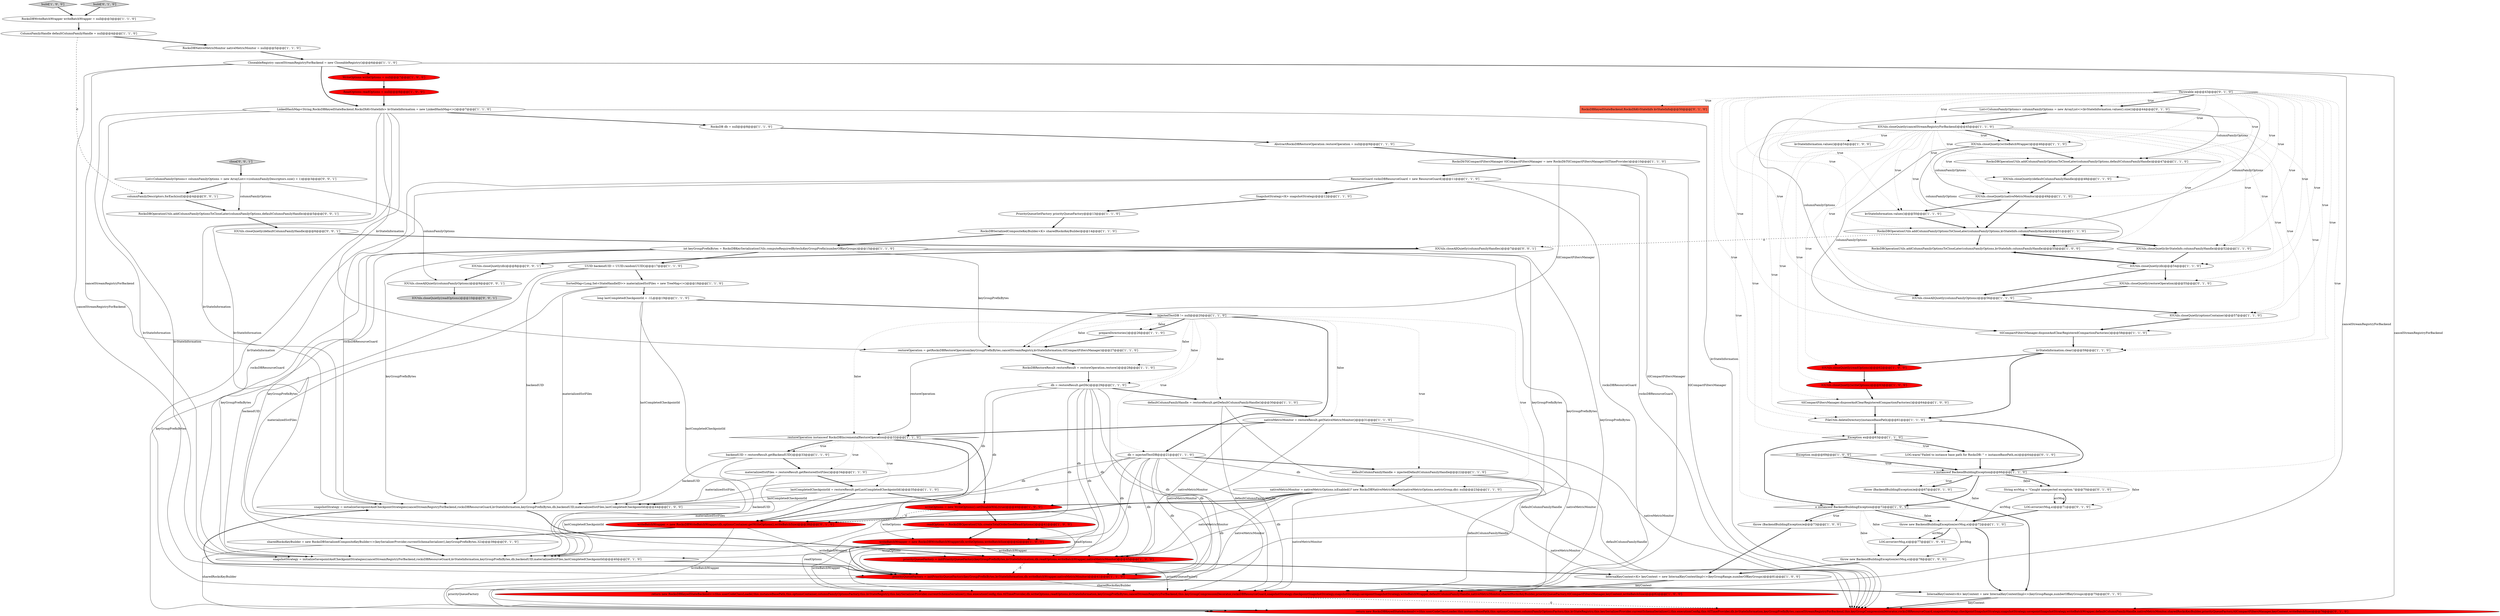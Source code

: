 digraph {
43 [style = filled, label = "SortedMap<Long,Set<StateHandleID>> materializedSstFiles = new TreeMap<>()@@@18@@@['1', '1', '0']", fillcolor = white, shape = ellipse image = "AAA0AAABBB1BBB"];
64 [style = filled, label = "prepareDirectories()@@@26@@@['1', '1', '0']", fillcolor = white, shape = ellipse image = "AAA0AAABBB1BBB"];
19 [style = filled, label = "Exception ex@@@63@@@['1', '1', '0']", fillcolor = white, shape = diamond image = "AAA0AAABBB1BBB"];
10 [style = filled, label = "priorityQueueFactory = initPriorityQueueFactory(keyGroupPrefixBytes,kvStateInformation,db,readOptions,writeBatchWrapper,nativeMetricMonitor)@@@45@@@['1', '0', '0']", fillcolor = red, shape = ellipse image = "AAA1AAABBB1BBB"];
27 [style = filled, label = "ColumnFamilyHandle defaultColumnFamilyHandle = null@@@4@@@['1', '1', '0']", fillcolor = white, shape = ellipse image = "AAA0AAABBB1BBB"];
47 [style = filled, label = "return new RocksDBKeyedStateBackend<>(this.userCodeClassLoader,this.instanceBasePath,this.optionsContainer,columnFamilyOptionsFactory,this.kvStateRegistry,this.keySerializerProvider.currentSchemaSerializer(),this.executionConfig,this.ttlTimeProvider,db,writeOptions,readOptions,kvStateInformation,keyGroupPrefixBytes,cancelStreamRegistryForBackend,this.keyGroupCompressionDecorator,rocksDBResourceGuard,snapshotStrategy.checkpointSnapshotStrategy,snapshotStrategy.savepointSnapshotStrategy,writeBatchWrapper,defaultColumnFamilyHandle,nativeMetricMonitor,sharedRocksKeyBuilder,priorityQueueFactory,ttlCompactFiltersManager,keyContext,writeBatchSize)@@@82@@@['1', '0', '0']", fillcolor = red, shape = ellipse image = "AAA1AAABBB1BBB"];
77 [style = filled, label = "List<ColumnFamilyOptions> columnFamilyOptions = new ArrayList<>(kvStateInformation.values().size())@@@44@@@['0', '1', '0']", fillcolor = white, shape = ellipse image = "AAA0AAABBB2BBB"];
53 [style = filled, label = "backendUID = restoreResult.getBackendUID()@@@33@@@['1', '1', '0']", fillcolor = white, shape = ellipse image = "AAA0AAABBB1BBB"];
40 [style = filled, label = "RocksDbTtlCompactFiltersManager ttlCompactFiltersManager = new RocksDbTtlCompactFiltersManager(ttlTimeProvider)@@@10@@@['1', '1', '0']", fillcolor = white, shape = ellipse image = "AAA0AAABBB1BBB"];
51 [style = filled, label = "LinkedHashMap<String,RocksDBKeyedStateBackend.RocksDbKvStateInfo> kvStateInformation = new LinkedHashMap<>()@@@7@@@['1', '1', '0']", fillcolor = white, shape = ellipse image = "AAA0AAABBB1BBB"];
61 [style = filled, label = "throw new BackendBuildingException(errMsg,e)@@@72@@@['1', '1', '0']", fillcolor = white, shape = ellipse image = "AAA0AAABBB1BBB"];
67 [style = filled, label = "throw (BackendBuildingException)e@@@73@@@['1', '0', '0']", fillcolor = white, shape = ellipse image = "AAA0AAABBB1BBB"];
20 [style = filled, label = "AbstractRocksDBRestoreOperation restoreOperation = null@@@9@@@['1', '1', '0']", fillcolor = white, shape = ellipse image = "AAA0AAABBB1BBB"];
13 [style = filled, label = "nativeMetricMonitor = restoreResult.getNativeMetricMonitor()@@@31@@@['1', '1', '0']", fillcolor = white, shape = ellipse image = "AAA0AAABBB1BBB"];
28 [style = filled, label = "ttlCompactFiltersManager.disposeAndClearRegisteredCompactionFactories()@@@64@@@['1', '0', '0']", fillcolor = white, shape = ellipse image = "AAA0AAABBB1BBB"];
30 [style = filled, label = "WriteOptions writeOptions = null@@@7@@@['1', '0', '0']", fillcolor = red, shape = ellipse image = "AAA1AAABBB1BBB"];
45 [style = filled, label = "IOUtils.closeQuietly(writeOptions)@@@63@@@['1', '0', '0']", fillcolor = red, shape = ellipse image = "AAA1AAABBB1BBB"];
58 [style = filled, label = "RocksDBSerializedCompositeKeyBuilder<K> sharedRocksKeyBuilder@@@14@@@['1', '1', '0']", fillcolor = white, shape = ellipse image = "AAA0AAABBB1BBB"];
4 [style = filled, label = "kvStateInformation.values()@@@54@@@['1', '0', '0']", fillcolor = white, shape = ellipse image = "AAA0AAABBB1BBB"];
7 [style = filled, label = "IOUtils.closeQuietly(readOptions)@@@62@@@['1', '0', '0']", fillcolor = red, shape = ellipse image = "AAA1AAABBB1BBB"];
37 [style = filled, label = "Exception ex@@@69@@@['1', '0', '0']", fillcolor = white, shape = diamond image = "AAA0AAABBB1BBB"];
34 [style = filled, label = "RocksDBOperationUtils.addColumnFamilyOptionsToCloseLater(columnFamilyOptions,kvStateInfo.columnFamilyHandle)@@@51@@@['1', '1', '0']", fillcolor = white, shape = ellipse image = "AAA0AAABBB1BBB"];
8 [style = filled, label = "defaultColumnFamilyHandle = injectedDefaultColumnFamilyHandle@@@22@@@['1', '1', '0']", fillcolor = white, shape = ellipse image = "AAA0AAABBB1BBB"];
71 [style = filled, label = "IOUtils.closeQuietly(restoreOperation)@@@55@@@['0', '1', '0']", fillcolor = white, shape = ellipse image = "AAA0AAABBB2BBB"];
15 [style = filled, label = "build['1', '0', '0']", fillcolor = lightgray, shape = diamond image = "AAA0AAABBB1BBB"];
0 [style = filled, label = "RocksDBOperationUtils.addColumnFamilyOptionsToCloseLater(columnFamilyOptions,defaultColumnFamilyHandle)@@@47@@@['1', '1', '0']", fillcolor = white, shape = ellipse image = "AAA0AAABBB1BBB"];
16 [style = filled, label = "lastCompletedCheckpointId = restoreResult.getLastCompletedCheckpointId()@@@35@@@['1', '1', '0']", fillcolor = white, shape = ellipse image = "AAA0AAABBB1BBB"];
54 [style = filled, label = "nativeMetricMonitor = nativeMetricOptions.isEnabled()? new RocksDBNativeMetricMonitor(nativeMetricOptions,metricGroup,db): null@@@23@@@['1', '1', '0']", fillcolor = white, shape = ellipse image = "AAA0AAABBB1BBB"];
25 [style = filled, label = "readOptions = RocksDBOperationUtils.createTotalOrderSeekReadOptions()@@@41@@@['1', '0', '0']", fillcolor = red, shape = ellipse image = "AAA1AAABBB1BBB"];
36 [style = filled, label = "ResourceGuard rocksDBResourceGuard = new ResourceGuard()@@@11@@@['1', '1', '0']", fillcolor = white, shape = ellipse image = "AAA0AAABBB1BBB"];
35 [style = filled, label = "FileUtils.deleteDirectory(instanceBasePath)@@@61@@@['1', '1', '0']", fillcolor = white, shape = ellipse image = "AAA0AAABBB1BBB"];
26 [style = filled, label = "throw new BackendBuildingException(errMsg,e)@@@78@@@['1', '0', '0']", fillcolor = white, shape = ellipse image = "AAA0AAABBB1BBB"];
87 [style = filled, label = "List<ColumnFamilyOptions> columnFamilyOptions = new ArrayList<>(columnFamilyDescriptors.size() + 1)@@@3@@@['0', '0', '1']", fillcolor = white, shape = ellipse image = "AAA0AAABBB3BBB"];
49 [style = filled, label = "UUID backendUID = UUID.randomUUID()@@@17@@@['1', '1', '0']", fillcolor = white, shape = ellipse image = "AAA0AAABBB1BBB"];
21 [style = filled, label = "RocksDBOperationUtils.addColumnFamilyOptionsToCloseLater(columnFamilyOptions,kvStateInfo.columnFamilyHandle)@@@55@@@['1', '0', '0']", fillcolor = white, shape = ellipse image = "AAA0AAABBB1BBB"];
1 [style = filled, label = "defaultColumnFamilyHandle = restoreResult.getDefaultColumnFamilyHandle()@@@30@@@['1', '1', '0']", fillcolor = white, shape = ellipse image = "AAA0AAABBB1BBB"];
74 [style = filled, label = "build['0', '1', '0']", fillcolor = lightgray, shape = diamond image = "AAA0AAABBB2BBB"];
52 [style = filled, label = "CloseableRegistry cancelStreamRegistryForBackend = new CloseableRegistry()@@@6@@@['1', '1', '0']", fillcolor = white, shape = ellipse image = "AAA0AAABBB1BBB"];
41 [style = filled, label = "writeBatchWrapper = new RocksDBWriteBatchWrapper(db,writeOptions,writeBatchSize)@@@42@@@['1', '0', '0']", fillcolor = red, shape = ellipse image = "AAA1AAABBB1BBB"];
24 [style = filled, label = "kvStateInformation.clear()@@@59@@@['1', '1', '0']", fillcolor = white, shape = ellipse image = "AAA0AAABBB1BBB"];
83 [style = filled, label = "IOUtils.closeQuietly(defaultColumnFamilyHandle)@@@6@@@['0', '0', '1']", fillcolor = white, shape = ellipse image = "AAA0AAABBB3BBB"];
17 [style = filled, label = "RocksDBWriteBatchWrapper writeBatchWrapper = null@@@3@@@['1', '1', '0']", fillcolor = white, shape = ellipse image = "AAA0AAABBB1BBB"];
3 [style = filled, label = "int keyGroupPrefixBytes = RocksDBKeySerializationUtils.computeRequiredBytesInKeyGroupPrefix(numberOfKeyGroups)@@@15@@@['1', '1', '0']", fillcolor = white, shape = ellipse image = "AAA0AAABBB1BBB"];
5 [style = filled, label = "IOUtils.closeQuietly(optionsContainer)@@@57@@@['1', '1', '0']", fillcolor = white, shape = ellipse image = "AAA0AAABBB1BBB"];
23 [style = filled, label = "RocksDBRestoreResult restoreResult = restoreOperation.restore()@@@28@@@['1', '1', '0']", fillcolor = white, shape = ellipse image = "AAA0AAABBB1BBB"];
33 [style = filled, label = "db = restoreResult.getDb()@@@29@@@['1', '1', '0']", fillcolor = white, shape = ellipse image = "AAA0AAABBB1BBB"];
38 [style = filled, label = "IOUtils.closeQuietly(writeBatchWrapper)@@@46@@@['1', '1', '0']", fillcolor = white, shape = ellipse image = "AAA0AAABBB1BBB"];
14 [style = filled, label = "materializedSstFiles = restoreResult.getRestoredSstFiles()@@@34@@@['1', '1', '0']", fillcolor = white, shape = ellipse image = "AAA0AAABBB1BBB"];
80 [style = filled, label = "Throwable e@@@43@@@['0', '1', '0']", fillcolor = white, shape = diamond image = "AAA0AAABBB2BBB"];
50 [style = filled, label = "ReadOptions readOptions = null@@@8@@@['1', '0', '0']", fillcolor = red, shape = ellipse image = "AAA1AAABBB1BBB"];
39 [style = filled, label = "priorityQueueFactory = initPriorityQueueFactory(keyGroupPrefixBytes,kvStateInformation,db,writeBatchWrapper,nativeMetricMonitor)@@@41@@@['1', '1', '0']", fillcolor = red, shape = ellipse image = "AAA1AAABBB1BBB"];
59 [style = filled, label = "restoreOperation instanceof RocksDBIncrementalRestoreOperation@@@32@@@['1', '1', '0']", fillcolor = white, shape = diamond image = "AAA0AAABBB1BBB"];
22 [style = filled, label = "PriorityQueueSetFactory priorityQueueFactory@@@13@@@['1', '1', '0']", fillcolor = white, shape = ellipse image = "AAA0AAABBB1BBB"];
78 [style = filled, label = "LOG.warn(\"Failed to instance base path for RocksDB: \" + instanceBasePath,ex)@@@64@@@['0', '1', '0']", fillcolor = white, shape = ellipse image = "AAA0AAABBB2BBB"];
85 [style = filled, label = "RocksDBOperationUtils.addColumnFamilyOptionsToCloseLater(columnFamilyOptions,defaultColumnFamilyHandle)@@@5@@@['0', '0', '1']", fillcolor = white, shape = ellipse image = "AAA0AAABBB3BBB"];
86 [style = filled, label = "close['0', '0', '1']", fillcolor = lightgray, shape = diamond image = "AAA0AAABBB3BBB"];
48 [style = filled, label = "db = injectedTestDB@@@21@@@['1', '1', '0']", fillcolor = white, shape = ellipse image = "AAA0AAABBB1BBB"];
81 [style = filled, label = "LOG.error(errMsg,e)@@@71@@@['0', '1', '0']", fillcolor = white, shape = ellipse image = "AAA0AAABBB2BBB"];
62 [style = filled, label = "SnapshotStrategy<K> snapshotStrategy@@@12@@@['1', '1', '0']", fillcolor = white, shape = ellipse image = "AAA0AAABBB1BBB"];
73 [style = filled, label = "throw (BackendBuildingException)e@@@67@@@['0', '1', '0']", fillcolor = white, shape = ellipse image = "AAA0AAABBB2BBB"];
56 [style = filled, label = "IOUtils.closeQuietly(defaultColumnFamilyHandle)@@@48@@@['1', '1', '0']", fillcolor = white, shape = ellipse image = "AAA0AAABBB1BBB"];
44 [style = filled, label = "IOUtils.closeAllQuietly(columnFamilyOptions)@@@56@@@['1', '1', '0']", fillcolor = white, shape = ellipse image = "AAA0AAABBB1BBB"];
84 [style = filled, label = "IOUtils.closeAllQuietly(columnFamilyHandles)@@@7@@@['0', '0', '1']", fillcolor = white, shape = ellipse image = "AAA0AAABBB3BBB"];
55 [style = filled, label = "IOUtils.closeQuietly(kvStateInfo.columnFamilyHandle)@@@52@@@['1', '1', '0']", fillcolor = white, shape = ellipse image = "AAA0AAABBB1BBB"];
11 [style = filled, label = "IOUtils.closeQuietly(nativeMetricMonitor)@@@49@@@['1', '1', '0']", fillcolor = white, shape = ellipse image = "AAA0AAABBB1BBB"];
63 [style = filled, label = "InternalKeyContext<K> keyContext = new InternalKeyContextImpl<>(keyGroupRange,numberOfKeyGroups)@@@81@@@['1', '0', '0']", fillcolor = white, shape = ellipse image = "AAA0AAABBB1BBB"];
42 [style = filled, label = "LOG.error(errMsg,e)@@@77@@@['1', '0', '0']", fillcolor = white, shape = ellipse image = "AAA0AAABBB1BBB"];
12 [style = filled, label = "e instanceof BackendBuildingException@@@66@@@['1', '1', '0']", fillcolor = white, shape = diamond image = "AAA0AAABBB1BBB"];
66 [style = filled, label = "long lastCompletedCheckpointId = -1L@@@19@@@['1', '1', '0']", fillcolor = white, shape = ellipse image = "AAA0AAABBB1BBB"];
82 [style = filled, label = "columnFamilyDescriptors.forEach(null)@@@4@@@['0', '0', '1']", fillcolor = white, shape = ellipse image = "AAA0AAABBB3BBB"];
90 [style = filled, label = "IOUtils.closeQuietly(db)@@@8@@@['0', '0', '1']", fillcolor = white, shape = ellipse image = "AAA0AAABBB3BBB"];
9 [style = filled, label = "snapshotStrategy = initializeSavepointAndCheckpointStrategies(cancelStreamRegistryForBackend,rocksDBResourceGuard,kvStateInformation,keyGroupPrefixBytes,db,backendUID,materializedSstFiles,lastCompletedCheckpointId)@@@44@@@['1', '0', '0']", fillcolor = white, shape = ellipse image = "AAA0AAABBB1BBB"];
2 [style = filled, label = "writeOptions = new WriteOptions().setDisableWAL(true)@@@40@@@['1', '0', '0']", fillcolor = red, shape = ellipse image = "AAA1AAABBB1BBB"];
89 [style = filled, label = "IOUtils.closeQuietly(readOptions)@@@10@@@['0', '0', '1']", fillcolor = lightgray, shape = ellipse image = "AAA0AAABBB3BBB"];
70 [style = filled, label = "RocksDBKeyedStateBackend.RocksDbKvStateInfo kvStateInfo@@@50@@@['0', '1', '0']", fillcolor = tomato, shape = box image = "AAA0AAABBB2BBB"];
6 [style = filled, label = "RocksDB db = null@@@8@@@['1', '1', '0']", fillcolor = white, shape = ellipse image = "AAA0AAABBB1BBB"];
31 [style = filled, label = "RocksDBNativeMetricMonitor nativeMetricMonitor = null@@@5@@@['1', '1', '0']", fillcolor = white, shape = ellipse image = "AAA0AAABBB1BBB"];
72 [style = filled, label = "sharedRocksKeyBuilder = new RocksDBSerializedCompositeKeyBuilder<>(keySerializerProvider.currentSchemaSerializer(),keyGroupPrefixBytes,32)@@@39@@@['0', '1', '0']", fillcolor = white, shape = ellipse image = "AAA0AAABBB2BBB"];
32 [style = filled, label = "restoreOperation = getRocksDBRestoreOperation(keyGroupPrefixBytes,cancelStreamRegistry,kvStateInformation,ttlCompactFiltersManager)@@@27@@@['1', '1', '0']", fillcolor = white, shape = ellipse image = "AAA0AAABBB1BBB"];
69 [style = filled, label = "String errMsg = \"Caught unexpected exception.\"@@@70@@@['0', '1', '0']", fillcolor = white, shape = ellipse image = "AAA0AAABBB2BBB"];
76 [style = filled, label = "return new RocksDBKeyedStateBackend<>(this.userCodeClassLoader,this.instanceBasePath,this.optionsContainer,columnFamilyOptionsFactory,this.kvStateRegistry,this.keySerializerProvider.currentSchemaSerializer(),this.executionConfig,this.ttlTimeProvider,db,kvStateInformation,keyGroupPrefixBytes,cancelStreamRegistryForBackend,this.keyGroupCompressionDecorator,rocksDBResourceGuard,snapshotStrategy.checkpointSnapshotStrategy,snapshotStrategy.savepointSnapshotStrategy,writeBatchWrapper,defaultColumnFamilyHandle,nativeMetricMonitor,sharedRocksKeyBuilder,priorityQueueFactory,ttlCompactFiltersManager,keyContext,writeBatchSize)@@@76@@@['0', '1', '0']", fillcolor = red, shape = ellipse image = "AAA1AAABBB2BBB"];
65 [style = filled, label = "ttlCompactFiltersManager.disposeAndClearRegisteredCompactionFactories()@@@58@@@['1', '1', '0']", fillcolor = white, shape = ellipse image = "AAA0AAABBB1BBB"];
60 [style = filled, label = "kvStateInformation.values()@@@50@@@['1', '1', '0']", fillcolor = white, shape = ellipse image = "AAA0AAABBB1BBB"];
68 [style = filled, label = "InternalKeyContext<K> keyContext = new InternalKeyContextImpl<>(keyGroupRange,numberOfKeyGroups)@@@75@@@['0', '1', '0']", fillcolor = white, shape = ellipse image = "AAA0AAABBB2BBB"];
88 [style = filled, label = "IOUtils.closeAllQuietly(columnFamilyOptions)@@@9@@@['0', '0', '1']", fillcolor = white, shape = ellipse image = "AAA0AAABBB3BBB"];
18 [style = filled, label = "IOUtils.closeQuietly(db)@@@54@@@['1', '1', '0']", fillcolor = white, shape = ellipse image = "AAA0AAABBB1BBB"];
57 [style = filled, label = "IOUtils.closeQuietly(cancelStreamRegistryForBackend)@@@45@@@['1', '1', '0']", fillcolor = white, shape = ellipse image = "AAA0AAABBB1BBB"];
46 [style = filled, label = "injectedTestDB != null@@@20@@@['1', '1', '0']", fillcolor = white, shape = diamond image = "AAA0AAABBB1BBB"];
29 [style = filled, label = "e instanceof BackendBuildingException@@@72@@@['1', '0', '0']", fillcolor = white, shape = diamond image = "AAA0AAABBB1BBB"];
75 [style = filled, label = "snapshotStrategy = initializeSavepointAndCheckpointStrategies(cancelStreamRegistryForBackend,rocksDBResourceGuard,kvStateInformation,keyGroupPrefixBytes,db,backendUID,materializedSstFiles,lastCompletedCheckpointId)@@@40@@@['0', '1', '0']", fillcolor = white, shape = ellipse image = "AAA0AAABBB2BBB"];
79 [style = filled, label = "writeBatchWrapper = new RocksDBWriteBatchWrapper(db,optionsContainer.getWriteOptions(),writeBatchSize)@@@38@@@['0', '1', '0']", fillcolor = red, shape = ellipse image = "AAA1AAABBB2BBB"];
87->85 [style = solid, label="columnFamilyOptions"];
83->84 [style = bold, label=""];
90->88 [style = bold, label=""];
32->23 [style = bold, label=""];
80->71 [style = dotted, label="true"];
71->44 [style = bold, label=""];
49->9 [style = solid, label="backendUID"];
57->45 [style = dotted, label="true"];
80->35 [style = dotted, label="true"];
3->72 [style = solid, label="keyGroupPrefixBytes"];
66->9 [style = solid, label="lastCompletedCheckpointId"];
39->9 [style = bold, label=""];
29->61 [style = dotted, label="false"];
19->78 [style = bold, label=""];
25->10 [style = solid, label="readOptions"];
14->75 [style = solid, label="materializedSstFiles"];
29->67 [style = dotted, label="true"];
2->79 [style = dashed, label="0"];
33->47 [style = solid, label="db"];
8->76 [style = solid, label="defaultColumnFamilyHandle"];
9->10 [style = bold, label=""];
58->3 [style = bold, label=""];
82->85 [style = bold, label=""];
3->47 [style = solid, label="keyGroupPrefixBytes"];
53->9 [style = solid, label="backendUID"];
46->48 [style = bold, label=""];
54->76 [style = solid, label="nativeMetricMonitor"];
11->60 [style = bold, label=""];
1->13 [style = bold, label=""];
12->73 [style = dotted, label="true"];
21->18 [style = bold, label=""];
3->39 [style = solid, label="keyGroupPrefixBytes"];
57->38 [style = dotted, label="true"];
87->82 [style = bold, label=""];
57->65 [style = dotted, label="true"];
80->0 [style = dotted, label="true"];
13->59 [style = bold, label=""];
15->17 [style = bold, label=""];
18->44 [style = bold, label=""];
57->24 [style = dotted, label="true"];
23->33 [style = bold, label=""];
61->68 [style = bold, label=""];
3->9 [style = solid, label="keyGroupPrefixBytes"];
57->44 [style = dotted, label="true"];
54->39 [style = solid, label="nativeMetricMonitor"];
80->77 [style = dotted, label="true"];
48->79 [style = solid, label="db"];
52->75 [style = solid, label="cancelStreamRegistryForBackend"];
12->69 [style = dotted, label="false"];
46->48 [style = dotted, label="true"];
51->10 [style = solid, label="kvStateInformation"];
80->57 [style = dotted, label="true"];
57->38 [style = bold, label=""];
55->34 [style = bold, label=""];
54->10 [style = solid, label="nativeMetricMonitor"];
36->76 [style = solid, label="rocksDBResourceGuard"];
36->9 [style = solid, label="rocksDBResourceGuard"];
17->27 [style = bold, label=""];
2->25 [style = bold, label=""];
57->19 [style = dotted, label="true"];
35->12 [style = bold, label=""];
12->81 [style = dotted, label="false"];
38->21 [style = solid, label="columnFamilyOptions"];
46->13 [style = dotted, label="false"];
32->59 [style = solid, label="restoreOperation"];
14->16 [style = bold, label=""];
48->75 [style = solid, label="db"];
29->42 [style = dotted, label="false"];
66->46 [style = bold, label=""];
29->26 [style = dotted, label="false"];
54->47 [style = solid, label="nativeMetricMonitor"];
80->12 [style = dotted, label="true"];
57->29 [style = dotted, label="true"];
52->9 [style = solid, label="cancelStreamRegistryForBackend"];
57->7 [style = dotted, label="true"];
39->76 [style = solid, label="priorityQueueFactory"];
68->76 [style = bold, label=""];
77->0 [style = solid, label="columnFamilyOptions"];
61->42 [style = solid, label="errMsg"];
80->11 [style = dotted, label="true"];
27->31 [style = bold, label=""];
79->76 [style = solid, label="writeBatchWrapper"];
48->9 [style = solid, label="db"];
79->39 [style = solid, label="writeBatchWrapper"];
51->76 [style = solid, label="kvStateInformation"];
3->32 [style = solid, label="keyGroupPrefixBytes"];
46->64 [style = dotted, label="false"];
80->34 [style = dotted, label="true"];
72->76 [style = solid, label="sharedRocksKeyBuilder"];
51->39 [style = solid, label="kvStateInformation"];
46->23 [style = dotted, label="false"];
59->16 [style = dotted, label="true"];
3->75 [style = solid, label="keyGroupPrefixBytes"];
39->47 [style = solid, label="sharedRocksKeyBuilder"];
14->9 [style = solid, label="materializedSstFiles"];
36->62 [style = bold, label=""];
13->39 [style = solid, label="nativeMetricMonitor"];
28->35 [style = bold, label=""];
52->47 [style = solid, label="cancelStreamRegistryForBackend"];
12->29 [style = bold, label=""];
43->66 [style = bold, label=""];
47->76 [style = dashed, label="0"];
46->54 [style = dotted, label="true"];
54->2 [style = bold, label=""];
38->0 [style = bold, label=""];
80->18 [style = dotted, label="true"];
48->10 [style = solid, label="db"];
51->47 [style = solid, label="kvStateInformation"];
1->76 [style = solid, label="defaultColumnFamilyHandle"];
16->75 [style = solid, label="lastCompletedCheckpointId"];
52->51 [style = bold, label=""];
80->44 [style = dotted, label="true"];
57->0 [style = dotted, label="true"];
24->7 [style = bold, label=""];
57->4 [style = dotted, label="true"];
46->1 [style = dotted, label="false"];
80->38 [style = dotted, label="true"];
84->90 [style = bold, label=""];
1->47 [style = solid, label="defaultColumnFamilyHandle"];
75->39 [style = bold, label=""];
16->9 [style = solid, label="lastCompletedCheckpointId"];
40->76 [style = solid, label="ttlCompactFiltersManager"];
56->11 [style = bold, label=""];
57->60 [style = dotted, label="true"];
29->61 [style = bold, label=""];
59->14 [style = dotted, label="true"];
80->5 [style = dotted, label="true"];
16->79 [style = bold, label=""];
63->47 [style = bold, label=""];
77->44 [style = solid, label="columnFamilyOptions"];
51->9 [style = solid, label="kvStateInformation"];
57->21 [style = dotted, label="true"];
62->22 [style = bold, label=""];
79->72 [style = bold, label=""];
48->47 [style = solid, label="db"];
33->79 [style = solid, label="db"];
57->28 [style = dotted, label="true"];
69->81 [style = bold, label=""];
31->52 [style = bold, label=""];
72->75 [style = bold, label=""];
25->41 [style = bold, label=""];
19->29 [style = bold, label=""];
55->18 [style = bold, label=""];
10->39 [style = dashed, label="0"];
34->84 [style = dashed, label="0"];
25->47 [style = solid, label="readOptions"];
68->76 [style = solid, label="keyContext"];
57->11 [style = dotted, label="true"];
33->75 [style = solid, label="db"];
80->65 [style = dotted, label="true"];
34->55 [style = bold, label=""];
51->6 [style = bold, label=""];
46->8 [style = dotted, label="true"];
12->73 [style = bold, label=""];
30->50 [style = bold, label=""];
37->12 [style = bold, label=""];
59->53 [style = bold, label=""];
63->47 [style = solid, label="keyContext"];
80->24 [style = dotted, label="true"];
19->78 [style = dotted, label="true"];
6->20 [style = bold, label=""];
53->14 [style = bold, label=""];
12->69 [style = bold, label=""];
12->61 [style = dotted, label="false"];
10->47 [style = solid, label="priorityQueueFactory"];
53->75 [style = solid, label="backendUID"];
51->75 [style = solid, label="kvStateInformation"];
22->58 [style = bold, label=""];
40->36 [style = bold, label=""];
67->63 [style = bold, label=""];
26->63 [style = bold, label=""];
59->53 [style = dotted, label="true"];
13->76 [style = solid, label="nativeMetricMonitor"];
61->42 [style = bold, label=""];
77->34 [style = solid, label="columnFamilyOptions"];
13->10 [style = solid, label="nativeMetricMonitor"];
41->47 [style = solid, label="writeBatchWrapper"];
43->9 [style = solid, label="materializedSstFiles"];
39->68 [style = bold, label=""];
18->21 [style = bold, label=""];
78->12 [style = bold, label=""];
49->75 [style = solid, label="backendUID"];
8->54 [style = bold, label=""];
66->75 [style = solid, label="lastCompletedCheckpointId"];
48->76 [style = solid, label="db"];
57->34 [style = dotted, label="true"];
64->32 [style = bold, label=""];
44->5 [style = bold, label=""];
85->83 [style = bold, label=""];
46->33 [style = dotted, label="false"];
69->61 [style = solid, label="errMsg"];
87->88 [style = solid, label="columnFamilyOptions"];
34->21 [style = bold, label=""];
57->18 [style = dotted, label="true"];
80->55 [style = dotted, label="true"];
36->47 [style = solid, label="rocksDBResourceGuard"];
13->47 [style = solid, label="nativeMetricMonitor"];
59->79 [style = bold, label=""];
42->26 [style = bold, label=""];
29->67 [style = bold, label=""];
77->57 [style = bold, label=""];
27->82 [style = dashed, label="0"];
65->24 [style = bold, label=""];
54->79 [style = bold, label=""];
46->64 [style = bold, label=""];
24->35 [style = bold, label=""];
40->47 [style = solid, label="ttlCompactFiltersManager"];
33->39 [style = solid, label="db"];
57->35 [style = dotted, label="true"];
40->32 [style = solid, label="ttlCompactFiltersManager"];
88->89 [style = bold, label=""];
35->19 [style = bold, label=""];
41->10 [style = solid, label="writeBatchWrapper"];
10->63 [style = bold, label=""];
37->12 [style = dotted, label="true"];
80->70 [style = dotted, label="true"];
2->47 [style = solid, label="writeOptions"];
43->75 [style = solid, label="materializedSstFiles"];
33->1 [style = bold, label=""];
5->65 [style = bold, label=""];
48->8 [style = bold, label=""];
45->28 [style = bold, label=""];
16->2 [style = bold, label=""];
61->26 [style = solid, label="errMsg"];
38->11 [style = solid, label="columnFamilyOptions"];
3->10 [style = solid, label="keyGroupPrefixBytes"];
48->41 [style = solid, label="db"];
49->43 [style = bold, label=""];
33->9 [style = solid, label="db"];
2->41 [style = solid, label="writeOptions"];
80->56 [style = dotted, label="true"];
8->47 [style = solid, label="defaultColumnFamilyHandle"];
86->87 [style = bold, label=""];
7->45 [style = bold, label=""];
18->71 [style = bold, label=""];
48->54 [style = solid, label="db"];
38->65 [style = solid, label="columnFamilyOptions"];
33->76 [style = solid, label="db"];
52->76 [style = solid, label="cancelStreamRegistryForBackend"];
57->55 [style = dotted, label="true"];
20->40 [style = bold, label=""];
74->17 [style = bold, label=""];
3->76 [style = solid, label="keyGroupPrefixBytes"];
11->34 [style = bold, label=""];
60->34 [style = bold, label=""];
0->56 [style = bold, label=""];
50->51 [style = bold, label=""];
69->81 [style = solid, label="errMsg"];
57->5 [style = dotted, label="true"];
59->2 [style = bold, label=""];
80->77 [style = bold, label=""];
81->61 [style = bold, label=""];
46->32 [style = dotted, label="false"];
33->10 [style = solid, label="db"];
3->49 [style = bold, label=""];
73->68 [style = bold, label=""];
33->41 [style = solid, label="db"];
48->39 [style = solid, label="db"];
41->39 [style = bold, label=""];
51->32 [style = solid, label="kvStateInformation"];
46->59 [style = dotted, label="false"];
52->30 [style = bold, label=""];
80->60 [style = dotted, label="true"];
36->75 [style = solid, label="rocksDBResourceGuard"];
57->56 [style = dotted, label="true"];
}
